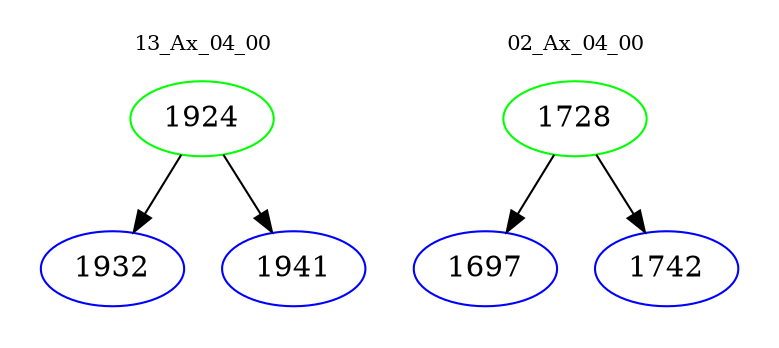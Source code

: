 digraph{
subgraph cluster_0 {
color = white
label = "13_Ax_04_00";
fontsize=10;
T0_1924 [label="1924", color="green"]
T0_1924 -> T0_1932 [color="black"]
T0_1932 [label="1932", color="blue"]
T0_1924 -> T0_1941 [color="black"]
T0_1941 [label="1941", color="blue"]
}
subgraph cluster_1 {
color = white
label = "02_Ax_04_00";
fontsize=10;
T1_1728 [label="1728", color="green"]
T1_1728 -> T1_1697 [color="black"]
T1_1697 [label="1697", color="blue"]
T1_1728 -> T1_1742 [color="black"]
T1_1742 [label="1742", color="blue"]
}
}
